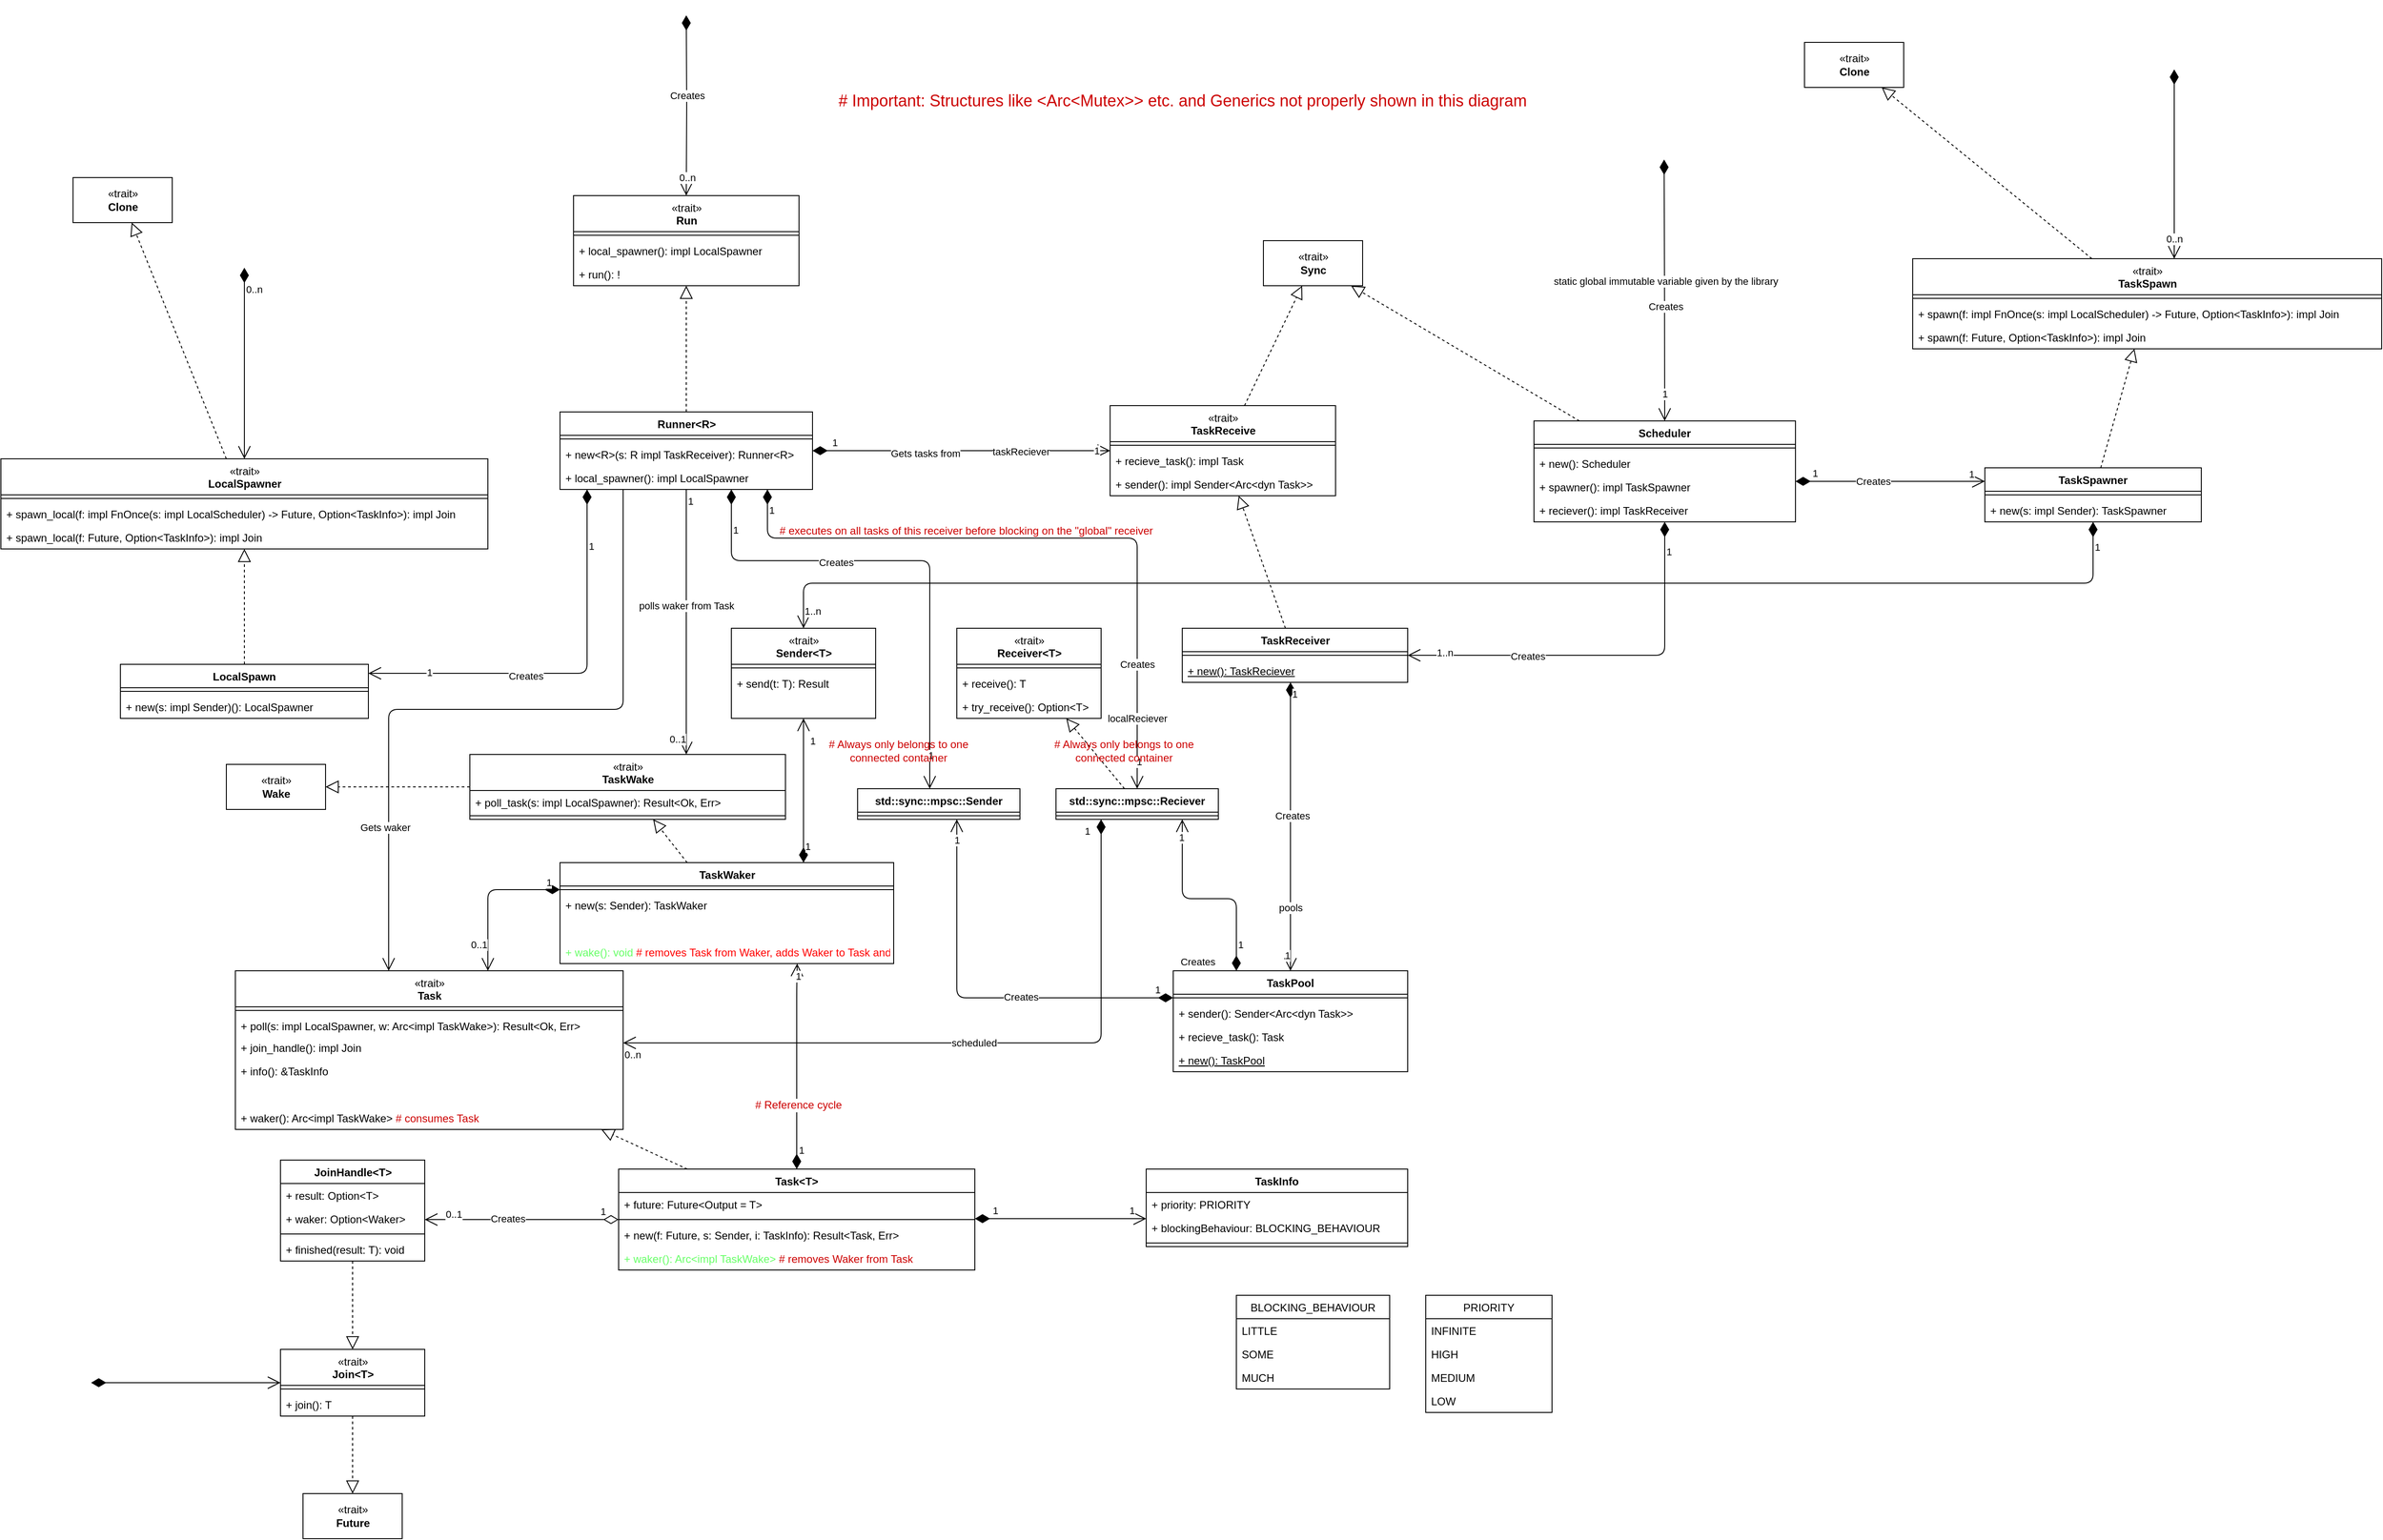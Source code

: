 <mxfile>
    <diagram id="C7PfvthtVCnAVVXNl5KX" name="Page-1">
        <mxGraphModel dx="2579" dy="1944" grid="1" gridSize="10" guides="1" tooltips="1" connect="1" arrows="1" fold="1" page="0" pageScale="1" pageWidth="850" pageHeight="1100" math="0" shadow="0">
            <root>
                <mxCell id="0"/>
                <mxCell id="1" parent="0"/>
                <mxCell id="2" value="Task&lt;T&gt;" style="swimlane;fontStyle=1;align=center;verticalAlign=top;childLayout=stackLayout;horizontal=1;startSize=26;horizontalStack=0;resizeParent=1;resizeParentMax=0;resizeLast=0;collapsible=1;marginBottom=0;" parent="1" vertex="1">
                    <mxGeometry x="-195" y="940" width="395" height="112" as="geometry"/>
                </mxCell>
                <mxCell id="116" value="+ future: Future&amp;lt;Output = T&amp;gt;" style="text;strokeColor=none;fillColor=none;align=left;verticalAlign=top;spacingLeft=4;spacingRight=4;overflow=hidden;rotatable=0;points=[[0,0.5],[1,0.5]];portConstraint=eastwest;html=1;" parent="2" vertex="1">
                    <mxGeometry y="26" width="395" height="26" as="geometry"/>
                </mxCell>
                <mxCell id="4" value="" style="line;strokeWidth=1;fillColor=none;align=left;verticalAlign=middle;spacingTop=-1;spacingLeft=3;spacingRight=3;rotatable=0;labelPosition=right;points=[];portConstraint=eastwest;" parent="2" vertex="1">
                    <mxGeometry y="52" width="395" height="8" as="geometry"/>
                </mxCell>
                <mxCell id="170" value="+ new(f: Future, s: Sender, i: TaskInfo): Result&lt;Task, Err&gt;" style="text;strokeColor=none;fillColor=none;align=left;verticalAlign=top;spacingLeft=4;spacingRight=4;overflow=hidden;rotatable=0;points=[[0,0.5],[1,0.5]];portConstraint=eastwest;" parent="2" vertex="1">
                    <mxGeometry y="60" width="395" height="26" as="geometry"/>
                </mxCell>
                <mxCell id="343" value="&lt;font color=&quot;#66ff66&quot;&gt;+ waker(): Arc&amp;lt;impl TaskWake&amp;gt;&lt;/font&gt; &lt;font color=&quot;#cc0000&quot;&gt;# removes Waker from Task&lt;/font&gt;" style="text;strokeColor=none;fillColor=none;align=left;verticalAlign=top;spacingLeft=4;spacingRight=4;overflow=hidden;rotatable=0;points=[[0,0.5],[1,0.5]];portConstraint=eastwest;html=1;" vertex="1" parent="2">
                    <mxGeometry y="86" width="395" height="26" as="geometry"/>
                </mxCell>
                <mxCell id="17" value="TaskPool" style="swimlane;fontStyle=1;align=center;verticalAlign=top;childLayout=stackLayout;horizontal=1;startSize=26;horizontalStack=0;resizeParent=1;resizeParentMax=0;resizeLast=0;collapsible=1;marginBottom=0;" parent="1" vertex="1">
                    <mxGeometry x="420" y="720" width="260" height="112" as="geometry"/>
                </mxCell>
                <mxCell id="19" value="" style="line;strokeWidth=1;fillColor=none;align=left;verticalAlign=middle;spacingTop=-1;spacingLeft=3;spacingRight=3;rotatable=0;labelPosition=right;points=[];portConstraint=eastwest;" parent="17" vertex="1">
                    <mxGeometry y="26" width="260" height="8" as="geometry"/>
                </mxCell>
                <mxCell id="205" value="+ sender(): Sender&lt;Arc&lt;dyn Task&gt;&gt;" style="text;strokeColor=none;fillColor=none;align=left;verticalAlign=top;spacingLeft=4;spacingRight=4;overflow=hidden;rotatable=0;points=[[0,0.5],[1,0.5]];portConstraint=eastwest;" parent="17" vertex="1">
                    <mxGeometry y="34" width="260" height="26" as="geometry"/>
                </mxCell>
                <mxCell id="202" value="+ recieve_task(): Task" style="text;strokeColor=none;fillColor=none;align=left;verticalAlign=top;spacingLeft=4;spacingRight=4;overflow=hidden;rotatable=0;points=[[0,0.5],[1,0.5]];portConstraint=eastwest;html=1;" parent="17" vertex="1">
                    <mxGeometry y="60" width="260" height="26" as="geometry"/>
                </mxCell>
                <mxCell id="20" value="+ new(): TaskPool" style="text;strokeColor=none;fillColor=none;align=left;verticalAlign=top;spacingLeft=4;spacingRight=4;overflow=hidden;rotatable=0;points=[[0,0.5],[1,0.5]];portConstraint=eastwest;fontStyle=4" parent="17" vertex="1">
                    <mxGeometry y="86" width="260" height="26" as="geometry"/>
                </mxCell>
                <mxCell id="32" value="Runner&amp;lt;R&amp;gt;" style="swimlane;fontStyle=1;align=center;verticalAlign=top;childLayout=stackLayout;horizontal=1;startSize=26;horizontalStack=0;resizeParent=1;resizeParentMax=0;resizeLast=0;collapsible=1;marginBottom=0;html=1;" parent="1" vertex="1">
                    <mxGeometry x="-260" y="100" width="280" height="86" as="geometry"/>
                </mxCell>
                <mxCell id="34" value="" style="line;strokeWidth=1;align=left;verticalAlign=middle;spacingTop=-1;spacingLeft=3;spacingRight=3;rotatable=0;labelPosition=right;points=[];portConstraint=eastwest;html=1;" parent="32" vertex="1">
                    <mxGeometry y="26" width="280" height="8" as="geometry"/>
                </mxCell>
                <mxCell id="176" value="+ new&lt;R&gt;(s: R impl TaskReceiver): Runner&lt;R&gt;" style="text;strokeColor=none;fillColor=none;align=left;verticalAlign=top;spacingLeft=4;spacingRight=4;overflow=hidden;rotatable=0;points=[[0,0.5],[1,0.5]];portConstraint=eastwest;" parent="32" vertex="1">
                    <mxGeometry y="34" width="280" height="26" as="geometry"/>
                </mxCell>
                <mxCell id="284" value="+ local_spawner(): impl LocalSpawner" style="text;strokeColor=none;fillColor=none;align=left;verticalAlign=top;spacingLeft=4;spacingRight=4;overflow=hidden;rotatable=0;points=[[0,0.5],[1,0.5]];portConstraint=eastwest;" parent="32" vertex="1">
                    <mxGeometry y="60" width="280" height="26" as="geometry"/>
                </mxCell>
                <mxCell id="43" value="" style="endArrow=open;html=1;endSize=12;startArrow=diamondThin;startSize=14;startFill=1;edgeStyle=orthogonalEdgeStyle;" parent="1" source="88" target="17" edge="1">
                    <mxGeometry relative="1" as="geometry">
                        <mxPoint x="540" y="510" as="sourcePoint"/>
                        <mxPoint x="370" y="700" as="targetPoint"/>
                        <Array as="points">
                            <mxPoint x="550" y="550"/>
                            <mxPoint x="550" y="550"/>
                        </Array>
                    </mxGeometry>
                </mxCell>
                <mxCell id="44" value="1" style="edgeLabel;resizable=0;html=1;align=left;verticalAlign=top;" parent="43" connectable="0" vertex="1">
                    <mxGeometry x="-1" relative="1" as="geometry"/>
                </mxCell>
                <mxCell id="45" value="1" style="edgeLabel;resizable=0;html=1;align=right;verticalAlign=top;" parent="43" connectable="0" vertex="1">
                    <mxGeometry x="1" relative="1" as="geometry">
                        <mxPoint y="-30" as="offset"/>
                    </mxGeometry>
                </mxCell>
                <mxCell id="62" value="pools" style="edgeLabel;html=1;align=center;verticalAlign=middle;resizable=0;points=[];" parent="43" vertex="1" connectable="0">
                    <mxGeometry x="0.645" relative="1" as="geometry">
                        <mxPoint y="-13" as="offset"/>
                    </mxGeometry>
                </mxCell>
                <mxCell id="298" value="Creates" style="edgeLabel;html=1;align=center;verticalAlign=middle;resizable=0;points=[];" parent="43" vertex="1" connectable="0">
                    <mxGeometry x="-0.079" y="2" relative="1" as="geometry">
                        <mxPoint as="offset"/>
                    </mxGeometry>
                </mxCell>
                <mxCell id="49" value="TaskWaker" style="swimlane;fontStyle=1;align=center;verticalAlign=top;childLayout=stackLayout;horizontal=1;startSize=26;horizontalStack=0;resizeParent=1;resizeParentMax=0;resizeLast=0;collapsible=1;marginBottom=0;html=1;" parent="1" vertex="1">
                    <mxGeometry x="-260" y="600" width="370" height="112" as="geometry"/>
                </mxCell>
                <mxCell id="51" value="" style="line;strokeWidth=1;fillColor=none;align=left;verticalAlign=middle;spacingTop=-1;spacingLeft=3;spacingRight=3;rotatable=0;labelPosition=right;points=[];portConstraint=eastwest;html=1;" parent="49" vertex="1">
                    <mxGeometry y="26" width="370" height="8" as="geometry"/>
                </mxCell>
                <mxCell id="319" value="+ new(s: Sender): TaskWaker" style="text;strokeColor=none;fillColor=none;align=left;verticalAlign=top;spacingLeft=4;spacingRight=4;overflow=hidden;rotatable=0;points=[[0,0.5],[1,0.5]];portConstraint=eastwest;" parent="49" vertex="1">
                    <mxGeometry y="34" width="370" height="26" as="geometry"/>
                </mxCell>
                <mxCell id="334" value="+ consume_task(t: Task): void" style="text;strokeColor=none;fillColor=none;align=left;verticalAlign=top;spacingLeft=4;spacingRight=4;overflow=hidden;rotatable=0;points=[[0,0.5],[1,0.5]];portConstraint=eastwest;fontColor=#FFFFFF;html=1;" parent="49" vertex="1">
                    <mxGeometry y="60" width="370" height="26" as="geometry"/>
                </mxCell>
                <mxCell id="344" value="+ wake(): void &lt;font color=&quot;#ff0000&quot;&gt;# removes Task from Waker, adds Waker to Task and reschedules the Task&lt;/font&gt;" style="text;strokeColor=none;fillColor=none;align=left;verticalAlign=top;spacingLeft=4;spacingRight=4;overflow=hidden;rotatable=0;points=[[0,0.5],[1,0.5]];portConstraint=eastwest;fontColor=#66FF66;html=1;" vertex="1" parent="49">
                    <mxGeometry y="86" width="370" height="26" as="geometry"/>
                </mxCell>
                <mxCell id="63" value="scheduled" style="endArrow=open;html=1;endSize=12;startArrow=diamondThin;startSize=14;startFill=1;edgeStyle=orthogonalEdgeStyle;" parent="1" source="328" target="218" edge="1">
                    <mxGeometry relative="1" as="geometry">
                        <mxPoint x="280" y="670" as="sourcePoint"/>
                        <mxPoint x="150" y="775" as="targetPoint"/>
                        <Array as="points">
                            <mxPoint x="340" y="800"/>
                        </Array>
                    </mxGeometry>
                </mxCell>
                <mxCell id="64" value="1" style="edgeLabel;resizable=0;html=1;align=left;verticalAlign=top;" parent="63" connectable="0" vertex="1">
                    <mxGeometry x="-1" relative="1" as="geometry">
                        <mxPoint x="-20" as="offset"/>
                    </mxGeometry>
                </mxCell>
                <mxCell id="65" value="0..n" style="edgeLabel;resizable=0;html=1;align=right;verticalAlign=top;" parent="63" connectable="0" vertex="1">
                    <mxGeometry x="1" relative="1" as="geometry">
                        <mxPoint x="20" as="offset"/>
                    </mxGeometry>
                </mxCell>
                <mxCell id="70" value="polls waker from Task" style="endArrow=open;html=1;endSize=12;startArrow=none;startSize=14;startFill=0;edgeStyle=orthogonalEdgeStyle;" parent="1" source="32" target="322" edge="1">
                    <mxGeometry x="-0.127" relative="1" as="geometry">
                        <mxPoint x="-160" y="240" as="sourcePoint"/>
                        <mxPoint x="-170" y="280" as="targetPoint"/>
                        <Array as="points">
                            <mxPoint x="-120" y="320"/>
                            <mxPoint x="-120" y="320"/>
                        </Array>
                        <mxPoint as="offset"/>
                    </mxGeometry>
                </mxCell>
                <mxCell id="71" value="1" style="edgeLabel;resizable=0;html=1;align=left;verticalAlign=top;" parent="70" connectable="0" vertex="1">
                    <mxGeometry x="-1" relative="1" as="geometry"/>
                </mxCell>
                <mxCell id="72" value="0..1" style="edgeLabel;resizable=0;html=1;align=right;verticalAlign=top;" parent="70" connectable="0" vertex="1">
                    <mxGeometry x="1" relative="1" as="geometry">
                        <mxPoint y="-30" as="offset"/>
                    </mxGeometry>
                </mxCell>
                <mxCell id="80" value="1" style="endArrow=open;html=1;endSize=12;startArrow=diamondThin;startSize=14;startFill=1;edgeStyle=orthogonalEdgeStyle;align=left;verticalAlign=bottom;" parent="1" source="49" target="218" edge="1">
                    <mxGeometry x="-0.799" relative="1" as="geometry">
                        <mxPoint x="330" y="570" as="sourcePoint"/>
                        <mxPoint x="60" y="700" as="targetPoint"/>
                        <Array as="points">
                            <mxPoint x="-340" y="630"/>
                        </Array>
                        <mxPoint y="1" as="offset"/>
                    </mxGeometry>
                </mxCell>
                <mxCell id="81" value="0..1" style="edgeLabel;html=1;align=center;verticalAlign=middle;resizable=0;points=[];" parent="80" vertex="1" connectable="0">
                    <mxGeometry x="0.653" y="-1" relative="1" as="geometry">
                        <mxPoint x="-9" as="offset"/>
                    </mxGeometry>
                </mxCell>
                <mxCell id="83" value="«trait»&lt;br&gt;&lt;b&gt;Wake&lt;/b&gt;" style="html=1;" parent="1" vertex="1">
                    <mxGeometry x="-630" y="491" width="110" height="50" as="geometry"/>
                </mxCell>
                <mxCell id="87" value="" style="endArrow=block;dashed=1;endFill=0;endSize=12;html=1;edgeStyle=orthogonalEdgeStyle;" parent="1" source="322" target="83" edge="1">
                    <mxGeometry width="160" relative="1" as="geometry">
                        <mxPoint x="10" y="550" as="sourcePoint"/>
                        <mxPoint x="170" y="550" as="targetPoint"/>
                        <Array as="points">
                            <mxPoint x="-270" y="520"/>
                            <mxPoint x="-270" y="520"/>
                        </Array>
                    </mxGeometry>
                </mxCell>
                <mxCell id="88" value="TaskReceiver" style="swimlane;fontStyle=1;align=center;verticalAlign=top;childLayout=stackLayout;horizontal=1;startSize=26;horizontalStack=0;resizeParent=1;resizeParentMax=0;resizeLast=0;collapsible=1;marginBottom=0;html=1;" parent="1" vertex="1">
                    <mxGeometry x="430" y="340" width="250" height="60" as="geometry"/>
                </mxCell>
                <mxCell id="90" value="" style="line;strokeWidth=1;fillColor=none;align=left;verticalAlign=middle;spacingTop=-1;spacingLeft=3;spacingRight=3;rotatable=0;labelPosition=right;points=[];portConstraint=eastwest;html=1;" parent="88" vertex="1">
                    <mxGeometry y="26" width="250" height="8" as="geometry"/>
                </mxCell>
                <mxCell id="208" value="+ new(): TaskReciever" style="text;strokeColor=none;fillColor=none;align=left;verticalAlign=top;spacingLeft=4;spacingRight=4;overflow=hidden;rotatable=0;points=[[0,0.5],[1,0.5]];portConstraint=eastwest;html=1;fontStyle=4" parent="88" vertex="1">
                    <mxGeometry y="34" width="250" height="26" as="geometry"/>
                </mxCell>
                <mxCell id="93" value="&lt;span style=&quot;font-weight: 400&quot;&gt;«trait»&lt;/span&gt;&lt;br&gt;TaskSpawn" style="swimlane;fontStyle=1;align=center;verticalAlign=top;childLayout=stackLayout;horizontal=1;startSize=40;horizontalStack=0;resizeParent=1;resizeParentMax=0;resizeLast=0;collapsible=1;marginBottom=0;html=1;" parent="1" vertex="1">
                    <mxGeometry x="1240" y="-70" width="520" height="100" as="geometry"/>
                </mxCell>
                <mxCell id="94" value="" style="line;strokeWidth=1;fillColor=none;align=left;verticalAlign=middle;spacingTop=-1;spacingLeft=3;spacingRight=3;rotatable=0;labelPosition=right;points=[];portConstraint=eastwest;html=1;" parent="93" vertex="1">
                    <mxGeometry y="40" width="520" height="8" as="geometry"/>
                </mxCell>
                <mxCell id="246" value="+ spawn(f: impl FnOnce(s: impl LocalScheduler) -&gt; Future, Option&lt;TaskInfo&gt;): impl Join" style="text;strokeColor=none;fillColor=none;align=left;verticalAlign=top;spacingLeft=4;spacingRight=4;overflow=hidden;rotatable=0;points=[[0,0.5],[1,0.5]];portConstraint=eastwest;" parent="93" vertex="1">
                    <mxGeometry y="48" width="520" height="26" as="geometry"/>
                </mxCell>
                <mxCell id="247" value="+ spawn(f: Future, Option&amp;lt;TaskInfo&amp;gt;):&amp;nbsp;impl Join" style="text;strokeColor=none;fillColor=none;align=left;verticalAlign=top;spacingLeft=4;spacingRight=4;overflow=hidden;rotatable=0;points=[[0,0.5],[1,0.5]];portConstraint=eastwest;html=1;" parent="93" vertex="1">
                    <mxGeometry y="74" width="520" height="26" as="geometry"/>
                </mxCell>
                <mxCell id="104" value="«trait»&lt;br&gt;&lt;b&gt;Clone&lt;/b&gt;" style="html=1;" parent="1" vertex="1">
                    <mxGeometry x="1120" y="-310" width="110" height="50" as="geometry"/>
                </mxCell>
                <mxCell id="109" value="JoinHandle&amp;lt;T&amp;gt;" style="swimlane;fontStyle=1;align=center;verticalAlign=top;childLayout=stackLayout;horizontal=1;startSize=26;horizontalStack=0;resizeParent=1;resizeParentMax=0;resizeLast=0;collapsible=1;marginBottom=0;html=1;" parent="1" vertex="1">
                    <mxGeometry x="-570" y="930" width="160" height="112" as="geometry"/>
                </mxCell>
                <mxCell id="110" value="+ result: Option&amp;lt;T&amp;gt;" style="text;strokeColor=none;fillColor=none;align=left;verticalAlign=top;spacingLeft=4;spacingRight=4;overflow=hidden;rotatable=0;points=[[0,0.5],[1,0.5]];portConstraint=eastwest;html=1;" parent="109" vertex="1">
                    <mxGeometry y="26" width="160" height="26" as="geometry"/>
                </mxCell>
                <mxCell id="169" value="+ waker: Option&lt;Waker&gt;" style="text;strokeColor=none;fillColor=none;align=left;verticalAlign=top;spacingLeft=4;spacingRight=4;overflow=hidden;rotatable=0;points=[[0,0.5],[1,0.5]];portConstraint=eastwest;" parent="109" vertex="1">
                    <mxGeometry y="52" width="160" height="26" as="geometry"/>
                </mxCell>
                <mxCell id="111" value="" style="line;strokeWidth=1;fillColor=none;align=left;verticalAlign=middle;spacingTop=-1;spacingLeft=3;spacingRight=3;rotatable=0;labelPosition=right;points=[];portConstraint=eastwest;html=1;" parent="109" vertex="1">
                    <mxGeometry y="78" width="160" height="8" as="geometry"/>
                </mxCell>
                <mxCell id="112" value="+ finished(result: T): void" style="text;strokeColor=none;fillColor=none;align=left;verticalAlign=top;spacingLeft=4;spacingRight=4;overflow=hidden;rotatable=0;points=[[0,0.5],[1,0.5]];portConstraint=eastwest;html=1;" parent="109" vertex="1">
                    <mxGeometry y="86" width="160" height="26" as="geometry"/>
                </mxCell>
                <mxCell id="113" value="1" style="endArrow=open;html=1;endSize=12;startArrow=diamondThin;startSize=14;startFill=1;edgeStyle=orthogonalEdgeStyle;align=left;verticalAlign=bottom;" parent="1" source="32" target="192" edge="1">
                    <mxGeometry x="-0.881" relative="1" as="geometry">
                        <mxPoint x="70" y="170" as="sourcePoint"/>
                        <mxPoint x="460" y="200" as="targetPoint"/>
                        <Array as="points">
                            <mxPoint x="-120" y="140"/>
                        </Array>
                        <mxPoint as="offset"/>
                    </mxGeometry>
                </mxCell>
                <mxCell id="114" value="1" style="edgeLabel;html=1;align=center;verticalAlign=middle;resizable=0;points=[];" parent="113" vertex="1" connectable="0">
                    <mxGeometry x="0.908" relative="1" as="geometry">
                        <mxPoint as="offset"/>
                    </mxGeometry>
                </mxCell>
                <mxCell id="115" value="Gets tasks from" style="edgeLabel;html=1;align=center;verticalAlign=middle;resizable=0;points=[];" parent="113" vertex="1" connectable="0">
                    <mxGeometry x="-0.032" y="-3" relative="1" as="geometry">
                        <mxPoint x="-35" as="offset"/>
                    </mxGeometry>
                </mxCell>
                <mxCell id="196" value="taskReciever" style="edgeLabel;html=1;align=center;verticalAlign=middle;resizable=0;points=[];" parent="113" vertex="1" connectable="0">
                    <mxGeometry x="0.4" y="-1" relative="1" as="geometry">
                        <mxPoint as="offset"/>
                    </mxGeometry>
                </mxCell>
                <mxCell id="117" value="«trait»&lt;br&gt;&lt;b&gt;Future&lt;/b&gt;" style="html=1;" parent="1" vertex="1">
                    <mxGeometry x="-545" y="1300" width="110" height="50" as="geometry"/>
                </mxCell>
                <mxCell id="120" value="1" style="endArrow=open;html=1;endSize=12;startArrow=diamondThin;startSize=14;startFill=0;edgeStyle=orthogonalEdgeStyle;align=left;verticalAlign=bottom;" parent="1" source="2" target="109" edge="1">
                    <mxGeometry x="-0.789" relative="1" as="geometry">
                        <mxPoint x="-190" y="978" as="sourcePoint"/>
                        <mxPoint x="110" y="780" as="targetPoint"/>
                        <Array as="points">
                            <mxPoint x="-180" y="976"/>
                            <mxPoint x="-180" y="976"/>
                        </Array>
                        <mxPoint as="offset"/>
                    </mxGeometry>
                </mxCell>
                <mxCell id="124" value="0..1" style="edgeLabel;html=1;align=center;verticalAlign=middle;resizable=0;points=[];" parent="120" vertex="1" connectable="0">
                    <mxGeometry x="0.708" y="2" relative="1" as="geometry">
                        <mxPoint y="-8" as="offset"/>
                    </mxGeometry>
                </mxCell>
                <mxCell id="297" value="Creates" style="edgeLabel;html=1;align=center;verticalAlign=middle;resizable=0;points=[];" parent="120" vertex="1" connectable="0">
                    <mxGeometry x="0.15" y="-1" relative="1" as="geometry">
                        <mxPoint as="offset"/>
                    </mxGeometry>
                </mxCell>
                <mxCell id="121" value="" style="endArrow=open;html=1;endSize=12;startArrow=diamondThin;startSize=14;startFill=1;edgeStyle=orthogonalEdgeStyle;align=left;verticalAlign=bottom;" parent="1" target="180" edge="1">
                    <mxGeometry x="0.769" relative="1" as="geometry">
                        <mxPoint x="-780" y="1177" as="sourcePoint"/>
                        <mxPoint x="-630" y="1190" as="targetPoint"/>
                        <Array as="points">
                            <mxPoint x="-780" y="1177"/>
                        </Array>
                        <mxPoint as="offset"/>
                    </mxGeometry>
                </mxCell>
                <mxCell id="122" value="" style="endArrow=open;html=1;endSize=12;startArrow=diamondThin;startSize=14;startFill=1;edgeStyle=orthogonalEdgeStyle;align=left;verticalAlign=bottom;" parent="1" target="93" edge="1">
                    <mxGeometry x="-1" y="3" relative="1" as="geometry">
                        <mxPoint x="1530" y="-280" as="sourcePoint"/>
                        <mxPoint x="890" y="-280" as="targetPoint"/>
                        <Array as="points">
                            <mxPoint x="1530" y="-160"/>
                            <mxPoint x="1530" y="-160"/>
                        </Array>
                    </mxGeometry>
                </mxCell>
                <mxCell id="256" value="0..n" style="edgeLabel;html=1;align=center;verticalAlign=middle;resizable=0;points=[];" parent="122" vertex="1" connectable="0">
                    <mxGeometry x="0.788" relative="1" as="geometry">
                        <mxPoint as="offset"/>
                    </mxGeometry>
                </mxCell>
                <mxCell id="135" value="1" style="endArrow=open;html=1;endSize=12;startArrow=diamondThin;startSize=14;startFill=1;edgeStyle=orthogonalEdgeStyle;align=left;verticalAlign=bottom;elbow=vertical;" parent="1" source="17" target="328" edge="1">
                    <mxGeometry x="-0.825" relative="1" as="geometry">
                        <mxPoint x="460" y="780" as="sourcePoint"/>
                        <mxPoint x="320" y="440" as="targetPoint"/>
                        <Array as="points">
                            <mxPoint x="490" y="640"/>
                            <mxPoint x="430" y="640"/>
                        </Array>
                        <mxPoint as="offset"/>
                    </mxGeometry>
                </mxCell>
                <mxCell id="136" value="1" style="edgeLabel;html=1;align=center;verticalAlign=middle;resizable=0;points=[];" parent="135" vertex="1" connectable="0">
                    <mxGeometry x="0.824" y="1" relative="1" as="geometry">
                        <mxPoint as="offset"/>
                    </mxGeometry>
                </mxCell>
                <mxCell id="286" value="Creates" style="edgeLabel;html=1;align=center;verticalAlign=middle;resizable=0;points=[];" parent="135" vertex="1" connectable="0">
                    <mxGeometry x="0.083" y="1" relative="1" as="geometry">
                        <mxPoint y="69" as="offset"/>
                    </mxGeometry>
                </mxCell>
                <mxCell id="137" value="1" style="endArrow=open;html=1;endSize=12;startArrow=diamondThin;startSize=14;startFill=1;edgeStyle=orthogonalEdgeStyle;align=left;verticalAlign=bottom;" parent="1" source="17" target="341" edge="1">
                    <mxGeometry x="-0.899" relative="1" as="geometry">
                        <mxPoint x="240" y="580" as="sourcePoint"/>
                        <mxPoint x="150" y="620" as="targetPoint"/>
                        <Array as="points">
                            <mxPoint x="180" y="750"/>
                        </Array>
                        <mxPoint as="offset"/>
                    </mxGeometry>
                </mxCell>
                <mxCell id="138" value="1" style="edgeLabel;html=1;align=center;verticalAlign=middle;resizable=0;points=[];" parent="137" vertex="1" connectable="0">
                    <mxGeometry x="0.898" relative="1" as="geometry">
                        <mxPoint as="offset"/>
                    </mxGeometry>
                </mxCell>
                <mxCell id="285" value="Creates" style="edgeLabel;html=1;align=center;verticalAlign=middle;resizable=0;points=[];" parent="137" vertex="1" connectable="0">
                    <mxGeometry x="0.084" y="-1" relative="1" as="geometry">
                        <mxPoint x="68" as="offset"/>
                    </mxGeometry>
                </mxCell>
                <mxCell id="139" value="1" style="endArrow=open;html=1;endSize=12;startArrow=diamondThin;startSize=14;startFill=1;edgeStyle=orthogonalEdgeStyle;align=left;verticalAlign=bottom;" parent="1" source="49" target="270" edge="1">
                    <mxGeometry x="-0.882" relative="1" as="geometry">
                        <mxPoint x="300" y="770" as="sourcePoint"/>
                        <mxPoint x="70" y="430" as="targetPoint"/>
                        <Array as="points">
                            <mxPoint x="10" y="500"/>
                            <mxPoint x="10" y="500"/>
                        </Array>
                        <mxPoint as="offset"/>
                    </mxGeometry>
                </mxCell>
                <mxCell id="149" value="1" style="edgeLabel;html=1;align=center;verticalAlign=middle;resizable=0;points=[];" parent="139" vertex="1" connectable="0">
                    <mxGeometry x="0.693" relative="1" as="geometry">
                        <mxPoint x="10" as="offset"/>
                    </mxGeometry>
                </mxCell>
                <mxCell id="171" value="1" style="endArrow=open;html=1;endSize=12;startArrow=diamondThin;startSize=14;startFill=1;edgeStyle=orthogonalEdgeStyle;align=left;verticalAlign=bottom;" parent="1" source="32" target="341" edge="1">
                    <mxGeometry x="-0.806" relative="1" as="geometry">
                        <mxPoint x="-80" y="230" as="sourcePoint"/>
                        <mxPoint x="80" y="330" as="targetPoint"/>
                        <mxPoint as="offset"/>
                        <Array as="points">
                            <mxPoint x="-70" y="265"/>
                            <mxPoint x="150" y="265"/>
                        </Array>
                    </mxGeometry>
                </mxCell>
                <mxCell id="173" value="1" style="edgeLabel;html=1;align=center;verticalAlign=middle;resizable=0;points=[];" parent="171" vertex="1" connectable="0">
                    <mxGeometry x="0.865" y="1" relative="1" as="geometry">
                        <mxPoint as="offset"/>
                    </mxGeometry>
                </mxCell>
                <mxCell id="288" value="Creates" style="edgeLabel;html=1;align=center;verticalAlign=middle;resizable=0;points=[];" parent="171" vertex="1" connectable="0">
                    <mxGeometry x="-0.082" y="-2" relative="1" as="geometry">
                        <mxPoint x="-59" as="offset"/>
                    </mxGeometry>
                </mxCell>
                <mxCell id="172" value="1" style="endArrow=open;html=1;endSize=12;startArrow=diamondThin;startSize=14;startFill=1;edgeStyle=orthogonalEdgeStyle;align=left;verticalAlign=bottom;" parent="1" source="32" target="328" edge="1">
                    <mxGeometry x="-0.915" relative="1" as="geometry">
                        <mxPoint x="-30" y="220" as="sourcePoint"/>
                        <mxPoint x="290" y="340" as="targetPoint"/>
                        <Array as="points">
                            <mxPoint x="-30" y="240"/>
                            <mxPoint x="380" y="240"/>
                        </Array>
                        <mxPoint as="offset"/>
                    </mxGeometry>
                </mxCell>
                <mxCell id="174" value="1" style="edgeLabel;html=1;align=center;verticalAlign=middle;resizable=0;points=[];" parent="172" vertex="1" connectable="0">
                    <mxGeometry x="0.919" y="2" relative="1" as="geometry">
                        <mxPoint as="offset"/>
                    </mxGeometry>
                </mxCell>
                <mxCell id="197" value="localReciever" style="edgeLabel;html=1;align=center;verticalAlign=middle;resizable=0;points=[];" parent="172" vertex="1" connectable="0">
                    <mxGeometry x="-0.026" relative="1" as="geometry">
                        <mxPoint x="102" y="200" as="offset"/>
                    </mxGeometry>
                </mxCell>
                <mxCell id="287" value="Creates" style="edgeLabel;html=1;align=center;verticalAlign=middle;resizable=0;points=[];" parent="172" vertex="1" connectable="0">
                    <mxGeometry x="0.232" relative="1" as="geometry">
                        <mxPoint x="7" y="140" as="offset"/>
                    </mxGeometry>
                </mxCell>
                <mxCell id="340" value="&lt;font style=&quot;font-size: 12px&quot;&gt;# executes on all tasks of this receiver before blocking on the &quot;global&quot; receiver&lt;/font&gt;" style="edgeLabel;html=1;align=center;verticalAlign=middle;resizable=0;points=[];fontSize=18;fontColor=#CC0000;labelBackgroundColor=none;" parent="172" vertex="1" connectable="0">
                    <mxGeometry x="0.688" y="-1" relative="1" as="geometry">
                        <mxPoint x="-189" y="-172" as="offset"/>
                    </mxGeometry>
                </mxCell>
                <mxCell id="179" value="" style="endArrow=open;html=1;endSize=12;startArrow=diamondThin;startSize=14;startFill=1;edgeStyle=orthogonalEdgeStyle;align=left;verticalAlign=bottom;" parent="1" target="259" edge="1">
                    <mxGeometry x="-1" y="3" relative="1" as="geometry">
                        <mxPoint x="-120" y="-340" as="sourcePoint"/>
                        <mxPoint x="-120" y="-130" as="targetPoint"/>
                        <Array as="points"/>
                    </mxGeometry>
                </mxCell>
                <mxCell id="304" value="0..n" style="edgeLabel;html=1;align=center;verticalAlign=middle;resizable=0;points=[];" parent="179" vertex="1" connectable="0">
                    <mxGeometry x="0.801" y="1" relative="1" as="geometry">
                        <mxPoint as="offset"/>
                    </mxGeometry>
                </mxCell>
                <mxCell id="305" value="Creates" style="edgeLabel;html=1;align=center;verticalAlign=middle;resizable=0;points=[];" parent="179" vertex="1" connectable="0">
                    <mxGeometry x="-0.118" relative="1" as="geometry">
                        <mxPoint as="offset"/>
                    </mxGeometry>
                </mxCell>
                <mxCell id="180" value="&lt;span style=&quot;font-weight: 400&quot;&gt;«trait»&lt;/span&gt;&lt;br style=&quot;font-weight: 400&quot;&gt;Join&amp;lt;T&amp;gt;" style="swimlane;fontStyle=1;align=center;verticalAlign=top;childLayout=stackLayout;horizontal=1;startSize=40;horizontalStack=0;resizeParent=1;resizeParentMax=0;resizeLast=0;collapsible=1;marginBottom=0;html=1;strokeColor=default;" parent="1" vertex="1">
                    <mxGeometry x="-570" y="1140" width="160" height="74" as="geometry"/>
                </mxCell>
                <mxCell id="181" value="" style="line;strokeWidth=1;fillColor=none;align=left;verticalAlign=middle;spacingTop=-1;spacingLeft=3;spacingRight=3;rotatable=0;labelPosition=right;points=[];portConstraint=eastwest;" parent="180" vertex="1">
                    <mxGeometry y="40" width="160" height="8" as="geometry"/>
                </mxCell>
                <mxCell id="125" value="+ join(): T" style="text;strokeColor=none;fillColor=none;align=left;verticalAlign=top;spacingLeft=4;spacingRight=4;overflow=hidden;rotatable=0;points=[[0,0.5],[1,0.5]];portConstraint=eastwest;html=1;" parent="180" vertex="1">
                    <mxGeometry y="48" width="160" height="26" as="geometry"/>
                </mxCell>
                <mxCell id="183" value="" style="endArrow=block;dashed=1;endFill=0;endSize=12;html=1;" parent="1" source="109" target="180" edge="1">
                    <mxGeometry width="160" relative="1" as="geometry">
                        <mxPoint x="-170" y="710" as="sourcePoint"/>
                        <mxPoint x="-10" y="710" as="targetPoint"/>
                    </mxGeometry>
                </mxCell>
                <mxCell id="184" value="" style="endArrow=block;dashed=1;endFill=0;endSize=12;html=1;" parent="1" source="180" target="117" edge="1">
                    <mxGeometry width="160" relative="1" as="geometry">
                        <mxPoint x="-170" y="710" as="sourcePoint"/>
                        <mxPoint x="-10" y="710" as="targetPoint"/>
                    </mxGeometry>
                </mxCell>
                <mxCell id="192" value="&lt;span style=&quot;font-weight: 400&quot;&gt;«trait»&lt;/span&gt;&lt;br style=&quot;font-weight: 400&quot;&gt;TaskReceive" style="swimlane;fontStyle=1;align=center;verticalAlign=top;childLayout=stackLayout;horizontal=1;startSize=40;horizontalStack=0;resizeParent=1;resizeParentMax=0;resizeLast=0;collapsible=1;marginBottom=0;html=1;strokeColor=default;" parent="1" vertex="1">
                    <mxGeometry x="350" y="93" width="250" height="100" as="geometry"/>
                </mxCell>
                <mxCell id="193" value="" style="line;strokeWidth=1;fillColor=none;align=left;verticalAlign=middle;spacingTop=-1;spacingLeft=3;spacingRight=3;rotatable=0;labelPosition=right;points=[];portConstraint=eastwest;" parent="192" vertex="1">
                    <mxGeometry y="40" width="250" height="8" as="geometry"/>
                </mxCell>
                <mxCell id="106" value="+ recieve_task(): impl Task" style="text;strokeColor=none;fillColor=none;align=left;verticalAlign=top;spacingLeft=4;spacingRight=4;overflow=hidden;rotatable=0;points=[[0,0.5],[1,0.5]];portConstraint=eastwest;html=1;" parent="192" vertex="1">
                    <mxGeometry y="48" width="250" height="26" as="geometry"/>
                </mxCell>
                <mxCell id="206" value="+ sender(): impl Sender&lt;Arc&lt;dyn Task&gt;&gt;" style="text;strokeColor=none;fillColor=none;align=left;verticalAlign=top;spacingLeft=4;spacingRight=4;overflow=hidden;rotatable=0;points=[[0,0.5],[1,0.5]];portConstraint=eastwest;" parent="192" vertex="1">
                    <mxGeometry y="74" width="250" height="26" as="geometry"/>
                </mxCell>
                <mxCell id="194" value="«trait»&lt;br&gt;&lt;b&gt;Sync&lt;/b&gt;" style="html=1;" parent="1" vertex="1">
                    <mxGeometry x="520" y="-90" width="110" height="50" as="geometry"/>
                </mxCell>
                <mxCell id="195" value="" style="endArrow=block;dashed=1;endFill=0;endSize=12;html=1;" parent="1" source="192" target="194" edge="1">
                    <mxGeometry width="160" relative="1" as="geometry">
                        <mxPoint x="260" y="200" as="sourcePoint"/>
                        <mxPoint x="420" y="200" as="targetPoint"/>
                    </mxGeometry>
                </mxCell>
                <mxCell id="198" value="" style="endArrow=block;dashed=1;endFill=0;endSize=12;html=1;" parent="1" source="88" target="192" edge="1">
                    <mxGeometry width="160" relative="1" as="geometry">
                        <mxPoint x="260" y="200" as="sourcePoint"/>
                        <mxPoint x="420" y="200" as="targetPoint"/>
                    </mxGeometry>
                </mxCell>
                <mxCell id="203" value="1" style="endArrow=open;html=1;endSize=12;startArrow=diamondThin;startSize=14;startFill=1;edgeStyle=orthogonalEdgeStyle;align=left;verticalAlign=bottom;elbow=vertical;" parent="1" source="240" target="88" edge="1">
                    <mxGeometry x="-0.806" relative="1" as="geometry">
                        <mxPoint x="780" y="163" as="sourcePoint"/>
                        <mxPoint x="710" y="320" as="targetPoint"/>
                        <Array as="points">
                            <mxPoint x="965" y="370"/>
                        </Array>
                        <mxPoint as="offset"/>
                    </mxGeometry>
                </mxCell>
                <mxCell id="204" value="1..n" style="edgeLabel;html=1;align=center;verticalAlign=middle;resizable=0;points=[];" parent="203" vertex="1" connectable="0">
                    <mxGeometry x="0.812" y="-3" relative="1" as="geometry">
                        <mxPoint as="offset"/>
                    </mxGeometry>
                </mxCell>
                <mxCell id="299" value="Creates" style="edgeLabel;html=1;align=center;verticalAlign=middle;resizable=0;points=[];" parent="203" vertex="1" connectable="0">
                    <mxGeometry x="0.393" y="1" relative="1" as="geometry">
                        <mxPoint x="1" as="offset"/>
                    </mxGeometry>
                </mxCell>
                <mxCell id="209" value="TaskInfo" style="swimlane;fontStyle=1;align=center;verticalAlign=top;childLayout=stackLayout;horizontal=1;startSize=26;horizontalStack=0;resizeParent=1;resizeParentMax=0;resizeLast=0;collapsible=1;marginBottom=0;strokeColor=default;" parent="1" vertex="1">
                    <mxGeometry x="390" y="940" width="290" height="86" as="geometry"/>
                </mxCell>
                <mxCell id="210" value="+ priority: PRIORITY" style="text;strokeColor=none;fillColor=none;align=left;verticalAlign=top;spacingLeft=4;spacingRight=4;overflow=hidden;rotatable=0;points=[[0,0.5],[1,0.5]];portConstraint=eastwest;" parent="209" vertex="1">
                    <mxGeometry y="26" width="290" height="26" as="geometry"/>
                </mxCell>
                <mxCell id="213" value="+ blockingBehaviour: BLOCKING_BEHAVIOUR" style="text;strokeColor=none;fillColor=none;align=left;verticalAlign=top;spacingLeft=4;spacingRight=4;overflow=hidden;rotatable=0;points=[[0,0.5],[1,0.5]];portConstraint=eastwest;" parent="209" vertex="1">
                    <mxGeometry y="52" width="290" height="26" as="geometry"/>
                </mxCell>
                <mxCell id="211" value="" style="line;strokeWidth=1;fillColor=none;align=left;verticalAlign=middle;spacingTop=-1;spacingLeft=3;spacingRight=3;rotatable=0;labelPosition=right;points=[];portConstraint=eastwest;" parent="209" vertex="1">
                    <mxGeometry y="78" width="290" height="8" as="geometry"/>
                </mxCell>
                <mxCell id="216" value="1" style="endArrow=open;html=1;endSize=12;startArrow=diamondThin;startSize=14;startFill=1;edgeStyle=orthogonalEdgeStyle;align=left;verticalAlign=bottom;" parent="1" source="2" target="209" edge="1">
                    <mxGeometry x="-0.818" relative="1" as="geometry">
                        <mxPoint x="310" y="810" as="sourcePoint"/>
                        <mxPoint x="470" y="810" as="targetPoint"/>
                        <Array as="points">
                            <mxPoint x="270" y="995"/>
                            <mxPoint x="270" y="995"/>
                        </Array>
                        <mxPoint as="offset"/>
                    </mxGeometry>
                </mxCell>
                <mxCell id="217" value="1" style="edgeLabel;html=1;align=center;verticalAlign=middle;resizable=0;points=[];" parent="216" vertex="1" connectable="0">
                    <mxGeometry x="0.773" y="1" relative="1" as="geometry">
                        <mxPoint x="5" y="-8" as="offset"/>
                    </mxGeometry>
                </mxCell>
                <mxCell id="218" value="&lt;span style=&quot;font-weight: 400&quot;&gt;«trait»&lt;/span&gt;&lt;br style=&quot;font-weight: 400&quot;&gt;Task" style="swimlane;fontStyle=1;align=center;verticalAlign=top;childLayout=stackLayout;horizontal=1;startSize=40;horizontalStack=0;resizeParent=1;resizeParentMax=0;resizeLast=0;collapsible=1;marginBottom=0;html=1;strokeColor=default;" parent="1" vertex="1">
                    <mxGeometry x="-620" y="720" width="430" height="176" as="geometry"/>
                </mxCell>
                <mxCell id="219" value="" style="line;strokeWidth=1;fillColor=none;align=left;verticalAlign=middle;spacingTop=-1;spacingLeft=3;spacingRight=3;rotatable=0;labelPosition=right;points=[];portConstraint=eastwest;" parent="218" vertex="1">
                    <mxGeometry y="40" width="430" height="8" as="geometry"/>
                </mxCell>
                <mxCell id="5" value="+ poll(s: impl LocalSpawner, w: Arc&lt;impl TaskWake&gt;): Result&lt;Ok, Err&gt;" style="text;strokeColor=none;fillColor=none;align=left;verticalAlign=top;spacingLeft=4;spacingRight=4;overflow=hidden;rotatable=0;points=[[0,0.5],[1,0.5]];portConstraint=eastwest;" parent="218" vertex="1">
                    <mxGeometry y="48" width="430" height="24" as="geometry"/>
                </mxCell>
                <mxCell id="292" value="+ join_handle(): impl Join" style="text;strokeColor=none;fillColor=none;align=left;verticalAlign=top;spacingLeft=4;spacingRight=4;overflow=hidden;rotatable=0;points=[[0,0.5],[1,0.5]];portConstraint=eastwest;" parent="218" vertex="1">
                    <mxGeometry y="72" width="430" height="26" as="geometry"/>
                </mxCell>
                <mxCell id="221" value="+ info(): &amp;TaskInfo" style="text;strokeColor=none;fillColor=none;align=left;verticalAlign=top;spacingLeft=4;spacingRight=4;overflow=hidden;rotatable=0;points=[[0,0.5],[1,0.5]];portConstraint=eastwest;" parent="218" vertex="1">
                    <mxGeometry y="98" width="430" height="26" as="geometry"/>
                </mxCell>
                <mxCell id="345" value="+ set_waker(w: Arc&amp;lt;TaskWaker&amp;gt;): void" style="text;strokeColor=none;fillColor=none;align=left;verticalAlign=top;spacingLeft=4;spacingRight=4;overflow=hidden;rotatable=0;points=[[0,0.5],[1,0.5]];portConstraint=eastwest;fontColor=#FFFFFF;html=1;" vertex="1" parent="218">
                    <mxGeometry y="124" width="430" height="26" as="geometry"/>
                </mxCell>
                <mxCell id="321" value="+ waker(): Arc&amp;lt;impl TaskWake&amp;gt; &lt;font color=&quot;#cc0000&quot;&gt;# consumes Task&lt;/font&gt;" style="text;strokeColor=none;fillColor=none;align=left;verticalAlign=top;spacingLeft=4;spacingRight=4;overflow=hidden;rotatable=0;points=[[0,0.5],[1,0.5]];portConstraint=eastwest;html=1;" parent="218" vertex="1">
                    <mxGeometry y="150" width="430" height="26" as="geometry"/>
                </mxCell>
                <mxCell id="222" value="" style="endArrow=block;dashed=1;endFill=0;endSize=12;html=1;" parent="1" source="2" target="218" edge="1">
                    <mxGeometry width="160" relative="1" as="geometry">
                        <mxPoint x="90" y="650" as="sourcePoint"/>
                        <mxPoint x="250" y="650" as="targetPoint"/>
                    </mxGeometry>
                </mxCell>
                <mxCell id="224" value="&lt;span style=&quot;font-weight: 400&quot;&gt;«trait»&lt;/span&gt;&lt;br style=&quot;font-weight: 400&quot;&gt;LocalSpawner" style="swimlane;fontStyle=1;align=center;verticalAlign=top;childLayout=stackLayout;horizontal=1;startSize=40;horizontalStack=0;resizeParent=1;resizeParentMax=0;resizeLast=0;collapsible=1;marginBottom=0;html=1;strokeColor=default;" parent="1" vertex="1">
                    <mxGeometry x="-880" y="152" width="540" height="100" as="geometry"/>
                </mxCell>
                <mxCell id="225" value="" style="line;strokeWidth=1;fillColor=none;align=left;verticalAlign=middle;spacingTop=-1;spacingLeft=3;spacingRight=3;rotatable=0;labelPosition=right;points=[];portConstraint=eastwest;" parent="224" vertex="1">
                    <mxGeometry y="40" width="540" height="8" as="geometry"/>
                </mxCell>
                <mxCell id="237" value="+ spawn_local(f: impl FnOnce(s: impl LocalScheduler) -&gt; Future, Option&lt;TaskInfo&gt;): impl Join" style="text;strokeColor=none;fillColor=none;align=left;verticalAlign=top;spacingLeft=4;spacingRight=4;overflow=hidden;rotatable=0;points=[[0,0.5],[1,0.5]];portConstraint=eastwest;" parent="224" vertex="1">
                    <mxGeometry y="48" width="540" height="26" as="geometry"/>
                </mxCell>
                <mxCell id="238" value="+ spawn_local(f: Future, Option&amp;lt;TaskInfo&amp;gt;):&amp;nbsp;impl Join" style="text;strokeColor=none;fillColor=none;align=left;verticalAlign=top;spacingLeft=4;spacingRight=4;overflow=hidden;rotatable=0;points=[[0,0.5],[1,0.5]];portConstraint=eastwest;html=1;" parent="224" vertex="1">
                    <mxGeometry y="74" width="540" height="26" as="geometry"/>
                </mxCell>
                <mxCell id="227" value="PRIORITY" style="swimlane;fontStyle=0;childLayout=stackLayout;horizontal=1;startSize=26;fillColor=none;horizontalStack=0;resizeParent=1;resizeParentMax=0;resizeLast=0;collapsible=1;marginBottom=0;" parent="1" vertex="1">
                    <mxGeometry x="700" y="1080" width="140" height="130" as="geometry"/>
                </mxCell>
                <mxCell id="228" value="INFINITE" style="text;strokeColor=none;fillColor=none;align=left;verticalAlign=top;spacingLeft=4;spacingRight=4;overflow=hidden;rotatable=0;points=[[0,0.5],[1,0.5]];portConstraint=eastwest;" parent="227" vertex="1">
                    <mxGeometry y="26" width="140" height="26" as="geometry"/>
                </mxCell>
                <mxCell id="230" value="HIGH" style="text;strokeColor=none;fillColor=none;align=left;verticalAlign=top;spacingLeft=4;spacingRight=4;overflow=hidden;rotatable=0;points=[[0,0.5],[1,0.5]];portConstraint=eastwest;" parent="227" vertex="1">
                    <mxGeometry y="52" width="140" height="26" as="geometry"/>
                </mxCell>
                <mxCell id="231" value="MEDIUM" style="text;strokeColor=none;fillColor=none;align=left;verticalAlign=top;spacingLeft=4;spacingRight=4;overflow=hidden;rotatable=0;points=[[0,0.5],[1,0.5]];portConstraint=eastwest;" parent="227" vertex="1">
                    <mxGeometry y="78" width="140" height="26" as="geometry"/>
                </mxCell>
                <mxCell id="232" value="LOW" style="text;strokeColor=none;fillColor=none;align=left;verticalAlign=top;spacingLeft=4;spacingRight=4;overflow=hidden;rotatable=0;points=[[0,0.5],[1,0.5]];portConstraint=eastwest;" parent="227" vertex="1">
                    <mxGeometry y="104" width="140" height="26" as="geometry"/>
                </mxCell>
                <mxCell id="233" value="BLOCKING_BEHAVIOUR" style="swimlane;fontStyle=0;childLayout=stackLayout;horizontal=1;startSize=26;fillColor=none;horizontalStack=0;resizeParent=1;resizeParentMax=0;resizeLast=0;collapsible=1;marginBottom=0;" parent="1" vertex="1">
                    <mxGeometry x="490" y="1080" width="170" height="104" as="geometry"/>
                </mxCell>
                <mxCell id="234" value="LITTLE" style="text;strokeColor=none;fillColor=none;align=left;verticalAlign=top;spacingLeft=4;spacingRight=4;overflow=hidden;rotatable=0;points=[[0,0.5],[1,0.5]];portConstraint=eastwest;" parent="233" vertex="1">
                    <mxGeometry y="26" width="170" height="26" as="geometry"/>
                </mxCell>
                <mxCell id="235" value="SOME" style="text;strokeColor=none;fillColor=none;align=left;verticalAlign=top;spacingLeft=4;spacingRight=4;overflow=hidden;rotatable=0;points=[[0,0.5],[1,0.5]];portConstraint=eastwest;" parent="233" vertex="1">
                    <mxGeometry y="52" width="170" height="26" as="geometry"/>
                </mxCell>
                <mxCell id="236" value="MUCH" style="text;strokeColor=none;fillColor=none;align=left;verticalAlign=top;spacingLeft=4;spacingRight=4;overflow=hidden;rotatable=0;points=[[0,0.5],[1,0.5]];portConstraint=eastwest;" parent="233" vertex="1">
                    <mxGeometry y="78" width="170" height="26" as="geometry"/>
                </mxCell>
                <mxCell id="240" value="Scheduler" style="swimlane;fontStyle=1;align=center;verticalAlign=top;childLayout=stackLayout;horizontal=1;startSize=26;horizontalStack=0;resizeParent=1;resizeParentMax=0;resizeLast=0;collapsible=1;marginBottom=0;strokeColor=default;" parent="1" vertex="1">
                    <mxGeometry x="820" y="110" width="290" height="112" as="geometry"/>
                </mxCell>
                <mxCell id="242" value="" style="line;strokeWidth=1;fillColor=none;align=left;verticalAlign=middle;spacingTop=-1;spacingLeft=3;spacingRight=3;rotatable=0;labelPosition=right;points=[];portConstraint=eastwest;" parent="240" vertex="1">
                    <mxGeometry y="26" width="290" height="8" as="geometry"/>
                </mxCell>
                <mxCell id="243" value="+ new(): Scheduler" style="text;strokeColor=none;fillColor=none;align=left;verticalAlign=top;spacingLeft=4;spacingRight=4;overflow=hidden;rotatable=0;points=[[0,0.5],[1,0.5]];portConstraint=eastwest;" parent="240" vertex="1">
                    <mxGeometry y="34" width="290" height="26" as="geometry"/>
                </mxCell>
                <mxCell id="257" value="+ spawner(): impl TaskSpawner" style="text;strokeColor=none;fillColor=none;align=left;verticalAlign=top;spacingLeft=4;spacingRight=4;overflow=hidden;rotatable=0;points=[[0,0.5],[1,0.5]];portConstraint=eastwest;" parent="240" vertex="1">
                    <mxGeometry y="60" width="290" height="26" as="geometry"/>
                </mxCell>
                <mxCell id="245" value="+ reciever(): impl TaskReceiver" style="text;strokeColor=none;fillColor=none;align=left;verticalAlign=top;spacingLeft=4;spacingRight=4;overflow=hidden;rotatable=0;points=[[0,0.5],[1,0.5]];portConstraint=eastwest;" parent="240" vertex="1">
                    <mxGeometry y="86" width="290" height="26" as="geometry"/>
                </mxCell>
                <mxCell id="248" value="TaskSpawner" style="swimlane;fontStyle=1;align=center;verticalAlign=top;childLayout=stackLayout;horizontal=1;startSize=26;horizontalStack=0;resizeParent=1;resizeParentMax=0;resizeLast=0;collapsible=1;marginBottom=0;strokeColor=default;" parent="1" vertex="1">
                    <mxGeometry x="1320" y="162" width="240" height="60" as="geometry"/>
                </mxCell>
                <mxCell id="250" value="" style="line;strokeWidth=1;fillColor=none;align=left;verticalAlign=middle;spacingTop=-1;spacingLeft=3;spacingRight=3;rotatable=0;labelPosition=right;points=[];portConstraint=eastwest;" parent="248" vertex="1">
                    <mxGeometry y="26" width="240" height="8" as="geometry"/>
                </mxCell>
                <mxCell id="293" value="+ new(s: impl Sender): TaskSpawner" style="text;strokeColor=none;fillColor=none;align=left;verticalAlign=top;spacingLeft=4;spacingRight=4;overflow=hidden;rotatable=0;points=[[0,0.5],[1,0.5]];portConstraint=eastwest;" parent="248" vertex="1">
                    <mxGeometry y="34" width="240" height="26" as="geometry"/>
                </mxCell>
                <mxCell id="252" value="" style="endArrow=block;dashed=1;endFill=0;endSize=12;html=1;" parent="1" source="248" target="93" edge="1">
                    <mxGeometry width="160" relative="1" as="geometry">
                        <mxPoint x="1010" y="-100" as="sourcePoint"/>
                        <mxPoint x="1170" y="-100" as="targetPoint"/>
                    </mxGeometry>
                </mxCell>
                <mxCell id="253" value="" style="endArrow=block;dashed=1;endFill=0;endSize=12;html=1;" parent="1" source="93" target="104" edge="1">
                    <mxGeometry width="160" relative="1" as="geometry">
                        <mxPoint x="1010" y="-100" as="sourcePoint"/>
                        <mxPoint x="1170" y="-100" as="targetPoint"/>
                    </mxGeometry>
                </mxCell>
                <mxCell id="254" value="1" style="endArrow=open;html=1;endSize=12;startArrow=diamondThin;startSize=14;startFill=1;edgeStyle=orthogonalEdgeStyle;align=left;verticalAlign=bottom;" parent="1" source="240" target="248" edge="1">
                    <mxGeometry x="-0.84" relative="1" as="geometry">
                        <mxPoint x="1120" y="70" as="sourcePoint"/>
                        <mxPoint x="1280" y="70" as="targetPoint"/>
                        <Array as="points">
                            <mxPoint x="1240" y="177"/>
                            <mxPoint x="1240" y="177"/>
                        </Array>
                        <mxPoint as="offset"/>
                    </mxGeometry>
                </mxCell>
                <mxCell id="255" value="1" style="edgeLabel;html=1;align=center;verticalAlign=middle;resizable=0;points=[];" parent="254" vertex="1" connectable="0">
                    <mxGeometry x="0.853" y="1" relative="1" as="geometry">
                        <mxPoint y="-7" as="offset"/>
                    </mxGeometry>
                </mxCell>
                <mxCell id="300" value="Creates" style="edgeLabel;html=1;align=center;verticalAlign=middle;resizable=0;points=[];" parent="254" vertex="1" connectable="0">
                    <mxGeometry x="-0.183" relative="1" as="geometry">
                        <mxPoint as="offset"/>
                    </mxGeometry>
                </mxCell>
                <mxCell id="258" value="" style="endArrow=block;dashed=1;endFill=0;endSize=12;html=1;" parent="1" source="240" target="194" edge="1">
                    <mxGeometry width="160" relative="1" as="geometry">
                        <mxPoint x="890" y="80" as="sourcePoint"/>
                        <mxPoint x="1050" y="80" as="targetPoint"/>
                    </mxGeometry>
                </mxCell>
                <mxCell id="259" value="&lt;span style=&quot;font-weight: 400&quot;&gt;«trait»&lt;/span&gt;&lt;br style=&quot;font-weight: 400&quot;&gt;&lt;b&gt;Run&lt;/b&gt;" style="swimlane;fontStyle=1;align=center;verticalAlign=top;childLayout=stackLayout;horizontal=1;startSize=40;horizontalStack=0;resizeParent=1;resizeParentMax=0;resizeLast=0;collapsible=1;marginBottom=0;html=1;strokeColor=default;" parent="1" vertex="1">
                    <mxGeometry x="-245" y="-140" width="250" height="100" as="geometry"/>
                </mxCell>
                <mxCell id="260" value="" style="line;strokeWidth=1;fillColor=none;align=left;verticalAlign=middle;spacingTop=-1;spacingLeft=3;spacingRight=3;rotatable=0;labelPosition=right;points=[];portConstraint=eastwest;" parent="259" vertex="1">
                    <mxGeometry y="40" width="250" height="8" as="geometry"/>
                </mxCell>
                <mxCell id="261" value="+ local_spawner(): impl LocalSpawner" style="text;strokeColor=none;fillColor=none;align=left;verticalAlign=top;spacingLeft=4;spacingRight=4;overflow=hidden;rotatable=0;points=[[0,0.5],[1,0.5]];portConstraint=eastwest;" parent="259" vertex="1">
                    <mxGeometry y="48" width="250" height="26" as="geometry"/>
                </mxCell>
                <mxCell id="177" value="+ run(): !" style="text;strokeColor=none;fillColor=none;align=left;verticalAlign=top;spacingLeft=4;spacingRight=4;overflow=hidden;rotatable=0;points=[[0,0.5],[1,0.5]];portConstraint=eastwest;" parent="259" vertex="1">
                    <mxGeometry y="74" width="250" height="26" as="geometry"/>
                </mxCell>
                <mxCell id="262" value="" style="endArrow=block;dashed=1;endFill=0;endSize=12;html=1;" parent="1" source="32" target="259" edge="1">
                    <mxGeometry width="160" relative="1" as="geometry">
                        <mxPoint x="-240" as="sourcePoint"/>
                        <mxPoint x="-80" as="targetPoint"/>
                    </mxGeometry>
                </mxCell>
                <mxCell id="263" value="1" style="endArrow=open;html=1;endSize=12;startArrow=diamondThin;startSize=14;startFill=1;edgeStyle=orthogonalEdgeStyle;align=left;verticalAlign=bottom;" parent="1" source="32" target="265" edge="1">
                    <mxGeometry x="-0.677" relative="1" as="geometry">
                        <mxPoint x="-240" as="sourcePoint"/>
                        <mxPoint x="-80" as="targetPoint"/>
                        <Array as="points">
                            <mxPoint x="-230" y="390"/>
                        </Array>
                        <mxPoint as="offset"/>
                    </mxGeometry>
                </mxCell>
                <mxCell id="264" value="1" style="edgeLabel;html=1;align=center;verticalAlign=middle;resizable=0;points=[];" parent="263" vertex="1" connectable="0">
                    <mxGeometry x="0.729" relative="1" as="geometry">
                        <mxPoint x="7" y="-1" as="offset"/>
                    </mxGeometry>
                </mxCell>
                <mxCell id="296" value="Creates" style="edgeLabel;html=1;align=center;verticalAlign=middle;resizable=0;points=[];" parent="263" vertex="1" connectable="0">
                    <mxGeometry x="0.221" y="3" relative="1" as="geometry">
                        <mxPoint as="offset"/>
                    </mxGeometry>
                </mxCell>
                <mxCell id="265" value="LocalSpawn" style="swimlane;fontStyle=1;align=center;verticalAlign=top;childLayout=stackLayout;horizontal=1;startSize=26;horizontalStack=0;resizeParent=1;resizeParentMax=0;resizeLast=0;collapsible=1;marginBottom=0;strokeColor=default;" parent="1" vertex="1">
                    <mxGeometry x="-747.5" y="380" width="275" height="60" as="geometry"/>
                </mxCell>
                <mxCell id="267" value="" style="line;strokeWidth=1;fillColor=none;align=left;verticalAlign=middle;spacingTop=-1;spacingLeft=3;spacingRight=3;rotatable=0;labelPosition=right;points=[];portConstraint=eastwest;" parent="265" vertex="1">
                    <mxGeometry y="26" width="275" height="8" as="geometry"/>
                </mxCell>
                <mxCell id="294" value="+ new(s: impl Sender)(): LocalSpawner" style="text;strokeColor=none;fillColor=none;align=left;verticalAlign=top;spacingLeft=4;spacingRight=4;overflow=hidden;rotatable=0;points=[[0,0.5],[1,0.5]];portConstraint=eastwest;" parent="265" vertex="1">
                    <mxGeometry y="34" width="275" height="26" as="geometry"/>
                </mxCell>
                <mxCell id="269" value="" style="endArrow=block;dashed=1;endFill=0;endSize=12;html=1;" parent="1" source="265" target="224" edge="1">
                    <mxGeometry width="160" relative="1" as="geometry">
                        <mxPoint x="-350" y="160" as="sourcePoint"/>
                        <mxPoint x="-190" y="160" as="targetPoint"/>
                    </mxGeometry>
                </mxCell>
                <mxCell id="270" value="&lt;span style=&quot;font-weight: 400&quot;&gt;«trait»&lt;/span&gt;&lt;br style=&quot;font-weight: 400&quot;&gt;Sender&amp;lt;T&amp;gt;" style="swimlane;fontStyle=1;align=center;verticalAlign=top;childLayout=stackLayout;horizontal=1;startSize=40;horizontalStack=0;resizeParent=1;resizeParentMax=0;resizeLast=0;collapsible=1;marginBottom=0;html=1;strokeColor=default;" parent="1" vertex="1">
                    <mxGeometry x="-70" y="340" width="160" height="100" as="geometry"/>
                </mxCell>
                <mxCell id="271" value="" style="line;strokeWidth=1;fillColor=none;align=left;verticalAlign=middle;spacingTop=-1;spacingLeft=3;spacingRight=3;rotatable=0;labelPosition=right;points=[];portConstraint=eastwest;" parent="270" vertex="1">
                    <mxGeometry y="40" width="160" height="8" as="geometry"/>
                </mxCell>
                <mxCell id="272" value="+ send(t: T): Result" style="text;strokeColor=none;fillColor=none;align=left;verticalAlign=top;spacingLeft=4;spacingRight=4;overflow=hidden;rotatable=0;points=[[0,0.5],[1,0.5]];portConstraint=eastwest;" parent="270" vertex="1">
                    <mxGeometry y="48" width="160" height="52" as="geometry"/>
                </mxCell>
                <mxCell id="273" value="&lt;span style=&quot;font-weight: 400&quot;&gt;«trait»&lt;/span&gt;&lt;br style=&quot;font-weight: 400&quot;&gt;Receiver&amp;lt;T&amp;gt;" style="swimlane;fontStyle=1;align=center;verticalAlign=top;childLayout=stackLayout;horizontal=1;startSize=40;horizontalStack=0;resizeParent=1;resizeParentMax=0;resizeLast=0;collapsible=1;marginBottom=0;html=1;strokeColor=default;" parent="1" vertex="1">
                    <mxGeometry x="180" y="340" width="160" height="100" as="geometry"/>
                </mxCell>
                <mxCell id="274" value="" style="line;strokeWidth=1;fillColor=none;align=left;verticalAlign=middle;spacingTop=-1;spacingLeft=3;spacingRight=3;rotatable=0;labelPosition=right;points=[];portConstraint=eastwest;" parent="273" vertex="1">
                    <mxGeometry y="40" width="160" height="8" as="geometry"/>
                </mxCell>
                <mxCell id="275" value="+ receive(): T" style="text;strokeColor=none;fillColor=none;align=left;verticalAlign=top;spacingLeft=4;spacingRight=4;overflow=hidden;rotatable=0;points=[[0,0.5],[1,0.5]];portConstraint=eastwest;" parent="273" vertex="1">
                    <mxGeometry y="48" width="160" height="26" as="geometry"/>
                </mxCell>
                <mxCell id="278" value="+ try_receive(): Option&lt;T&gt;" style="text;strokeColor=none;fillColor=none;align=left;verticalAlign=top;spacingLeft=4;spacingRight=4;overflow=hidden;rotatable=0;points=[[0,0.5],[1,0.5]];portConstraint=eastwest;" parent="273" vertex="1">
                    <mxGeometry y="74" width="160" height="26" as="geometry"/>
                </mxCell>
                <mxCell id="279" value="1" style="endArrow=open;html=1;endSize=12;startArrow=diamondThin;startSize=14;startFill=1;edgeStyle=orthogonalEdgeStyle;align=left;verticalAlign=bottom;" parent="1" source="248" target="270" edge="1">
                    <mxGeometry x="-0.953" relative="1" as="geometry">
                        <mxPoint x="660" y="250" as="sourcePoint"/>
                        <mxPoint x="820" y="250" as="targetPoint"/>
                        <Array as="points">
                            <mxPoint x="1440" y="290"/>
                            <mxPoint x="10" y="290"/>
                        </Array>
                        <mxPoint as="offset"/>
                    </mxGeometry>
                </mxCell>
                <mxCell id="280" value="1..n" style="edgeLabel;html=1;align=center;verticalAlign=middle;resizable=0;points=[];" parent="279" vertex="1" connectable="0">
                    <mxGeometry x="0.975" y="-1" relative="1" as="geometry">
                        <mxPoint x="11" as="offset"/>
                    </mxGeometry>
                </mxCell>
                <mxCell id="282" value="" style="endArrow=block;dashed=1;endFill=0;endSize=12;html=1;" parent="1" source="224" target="283" edge="1">
                    <mxGeometry width="160" relative="1" as="geometry">
                        <mxPoint x="-530" y="80" as="sourcePoint"/>
                        <mxPoint x="-750" y="50" as="targetPoint"/>
                    </mxGeometry>
                </mxCell>
                <mxCell id="283" value="«trait»&lt;br&gt;&lt;b&gt;Clone&lt;/b&gt;" style="html=1;" parent="1" vertex="1">
                    <mxGeometry x="-800" y="-160" width="110" height="50" as="geometry"/>
                </mxCell>
                <mxCell id="301" value="" style="endArrow=open;html=1;endSize=12;startArrow=diamondThin;startSize=14;startFill=1;edgeStyle=orthogonalEdgeStyle;align=left;verticalAlign=bottom;" parent="1" target="240" edge="1">
                    <mxGeometry x="-1" y="3" relative="1" as="geometry">
                        <mxPoint x="964.33" y="-180" as="sourcePoint"/>
                        <mxPoint x="964.33" y="20" as="targetPoint"/>
                        <Array as="points"/>
                    </mxGeometry>
                </mxCell>
                <mxCell id="302" value="1" style="edgeLabel;html=1;align=center;verticalAlign=middle;resizable=0;points=[];" parent="301" vertex="1" connectable="0">
                    <mxGeometry x="0.788" relative="1" as="geometry">
                        <mxPoint as="offset"/>
                    </mxGeometry>
                </mxCell>
                <mxCell id="303" value="static global immutable variable given by the library" style="edgeLabel;html=1;align=center;verticalAlign=middle;resizable=0;points=[];" parent="301" vertex="1" connectable="0">
                    <mxGeometry x="-0.071" y="1" relative="1" as="geometry">
                        <mxPoint as="offset"/>
                    </mxGeometry>
                </mxCell>
                <mxCell id="306" value="Creates" style="edgeLabel;html=1;align=center;verticalAlign=middle;resizable=0;points=[];" parent="301" vertex="1" connectable="0">
                    <mxGeometry x="0.125" y="1" relative="1" as="geometry">
                        <mxPoint as="offset"/>
                    </mxGeometry>
                </mxCell>
                <mxCell id="307" value="0..n" style="endArrow=open;html=1;endSize=12;startArrow=diamondThin;startSize=14;startFill=1;edgeStyle=orthogonalEdgeStyle;align=left;verticalAlign=bottom;" parent="1" target="224" edge="1">
                    <mxGeometry x="-0.688" relative="1" as="geometry">
                        <mxPoint x="-610" y="-60" as="sourcePoint"/>
                        <mxPoint x="-190" y="-40" as="targetPoint"/>
                        <Array as="points">
                            <mxPoint x="-610" y="-60"/>
                        </Array>
                        <mxPoint as="offset"/>
                    </mxGeometry>
                </mxCell>
                <mxCell id="308" value="1" style="endArrow=open;html=1;endSize=12;startArrow=diamondThin;startSize=14;startFill=1;edgeStyle=orthogonalEdgeStyle;align=left;verticalAlign=bottom;" parent="1" source="2" target="49" edge="1">
                    <mxGeometry x="-0.897" relative="1" as="geometry">
                        <mxPoint x="240" y="430" as="sourcePoint"/>
                        <mxPoint x="400" y="430" as="targetPoint"/>
                        <Array as="points">
                            <mxPoint x="3" y="740"/>
                            <mxPoint x="3" y="740"/>
                        </Array>
                        <mxPoint as="offset"/>
                    </mxGeometry>
                </mxCell>
                <mxCell id="311" value="1" style="edgeLabel;html=1;align=center;verticalAlign=middle;resizable=0;points=[];" parent="308" vertex="1" connectable="0">
                    <mxGeometry x="0.88" y="-1" relative="1" as="geometry">
                        <mxPoint as="offset"/>
                    </mxGeometry>
                </mxCell>
                <mxCell id="318" value="&lt;span style=&quot;color: rgb(204 , 0 , 0) ; font-size: 12px&quot;&gt;# Reference cycle&lt;/span&gt;" style="edgeLabel;html=1;align=center;verticalAlign=middle;resizable=0;points=[];" parent="308" vertex="1" connectable="0">
                    <mxGeometry x="-0.374" relative="1" as="geometry">
                        <mxPoint x="1" as="offset"/>
                    </mxGeometry>
                </mxCell>
                <mxCell id="322" value="&lt;span style=&quot;font-weight: 400&quot;&gt;«trait»&lt;/span&gt;&lt;br style=&quot;font-weight: 400&quot;&gt;TaskWake" style="swimlane;fontStyle=1;align=center;verticalAlign=top;childLayout=stackLayout;horizontal=1;startSize=40;horizontalStack=0;resizeParent=1;resizeParentMax=0;resizeLast=0;collapsible=1;marginBottom=0;html=1;strokeColor=default;" parent="1" vertex="1">
                    <mxGeometry x="-360" y="480" width="350" height="72" as="geometry"/>
                </mxCell>
                <mxCell id="320" value="+ poll_task(s: impl LocalSpawner): Result&lt;Ok, Err&gt;" style="text;strokeColor=none;fillColor=none;align=left;verticalAlign=top;spacingLeft=4;spacingRight=4;overflow=hidden;rotatable=0;points=[[0,0.5],[1,0.5]];portConstraint=eastwest;" parent="322" vertex="1">
                    <mxGeometry y="40" width="350" height="24" as="geometry"/>
                </mxCell>
                <mxCell id="323" value="" style="line;strokeWidth=1;fillColor=none;align=left;verticalAlign=middle;spacingTop=-1;spacingLeft=3;spacingRight=3;rotatable=0;labelPosition=right;points=[];portConstraint=eastwest;" parent="322" vertex="1">
                    <mxGeometry y="64" width="350" height="8" as="geometry"/>
                </mxCell>
                <mxCell id="325" value="" style="endArrow=block;dashed=1;endFill=0;endSize=12;html=1;" parent="1" source="49" target="322" edge="1">
                    <mxGeometry width="160" relative="1" as="geometry">
                        <mxPoint x="-20" y="450" as="sourcePoint"/>
                        <mxPoint x="140" y="450" as="targetPoint"/>
                    </mxGeometry>
                </mxCell>
                <mxCell id="326" value="" style="endArrow=open;endFill=1;endSize=12;html=1;edgeStyle=orthogonalEdgeStyle;" parent="1" source="32" target="218" edge="1">
                    <mxGeometry width="160" relative="1" as="geometry">
                        <mxPoint x="-20" y="450" as="sourcePoint"/>
                        <mxPoint x="140" y="450" as="targetPoint"/>
                        <Array as="points">
                            <mxPoint x="-190" y="430"/>
                            <mxPoint x="-450" y="430"/>
                        </Array>
                    </mxGeometry>
                </mxCell>
                <mxCell id="327" value="Gets waker" style="edgeLabel;html=1;align=center;verticalAlign=middle;resizable=0;points=[];" parent="326" vertex="1" connectable="0">
                    <mxGeometry x="0.599" y="-4" relative="1" as="geometry">
                        <mxPoint as="offset"/>
                    </mxGeometry>
                </mxCell>
                <mxCell id="328" value="std::sync::mpsc::Reciever" style="swimlane;fontStyle=1;align=center;verticalAlign=top;childLayout=stackLayout;horizontal=1;startSize=26;horizontalStack=0;resizeParent=1;resizeParentMax=0;resizeLast=0;collapsible=1;marginBottom=0;strokeColor=default;" parent="1" vertex="1">
                    <mxGeometry x="290" y="518" width="180" height="34" as="geometry"/>
                </mxCell>
                <mxCell id="330" value="" style="line;strokeWidth=1;fillColor=none;align=left;verticalAlign=middle;spacingTop=-1;spacingLeft=3;spacingRight=3;rotatable=0;labelPosition=right;points=[];portConstraint=eastwest;" parent="328" vertex="1">
                    <mxGeometry y="26" width="180" height="8" as="geometry"/>
                </mxCell>
                <mxCell id="332" value="" style="endArrow=block;dashed=1;endFill=0;endSize=12;html=1;" parent="1" source="328" target="273" edge="1">
                    <mxGeometry width="160" relative="1" as="geometry">
                        <mxPoint x="180" y="460" as="sourcePoint"/>
                        <mxPoint x="340" y="460" as="targetPoint"/>
                    </mxGeometry>
                </mxCell>
                <mxCell id="335" value="# Always only belongs to one&lt;br&gt;connected container" style="text;html=1;align=center;verticalAlign=middle;resizable=0;points=[];autosize=1;strokeColor=none;fillColor=none;fontColor=#CC0000;" parent="1" vertex="1">
                    <mxGeometry x="30" y="461" width="170" height="30" as="geometry"/>
                </mxCell>
                <mxCell id="338" value="# Always only belongs to one&lt;br&gt;connected container" style="text;html=1;align=center;verticalAlign=middle;resizable=0;points=[];autosize=1;strokeColor=none;fillColor=none;fontColor=#CC0000;" parent="1" vertex="1">
                    <mxGeometry x="280" y="461" width="170" height="30" as="geometry"/>
                </mxCell>
                <mxCell id="339" value="# Important: Structures like &amp;lt;Arc&amp;lt;Mutex&amp;gt;&amp;gt; etc. and Generics not properly shown in this diagram" style="text;html=1;align=center;verticalAlign=middle;resizable=0;points=[];autosize=1;strokeColor=none;fillColor=none;fontColor=#CC0000;fontSize=18;" parent="1" vertex="1">
                    <mxGeometry x="40" y="-260" width="780" height="30" as="geometry"/>
                </mxCell>
                <mxCell id="341" value="std::sync::mpsc::Sender" style="swimlane;fontStyle=1;align=center;verticalAlign=top;childLayout=stackLayout;horizontal=1;startSize=26;horizontalStack=0;resizeParent=1;resizeParentMax=0;resizeLast=0;collapsible=1;marginBottom=0;strokeColor=default;" parent="1" vertex="1">
                    <mxGeometry x="70" y="518" width="180" height="34" as="geometry"/>
                </mxCell>
                <mxCell id="342" value="" style="line;strokeWidth=1;fillColor=none;align=left;verticalAlign=middle;spacingTop=-1;spacingLeft=3;spacingRight=3;rotatable=0;labelPosition=right;points=[];portConstraint=eastwest;" parent="341" vertex="1">
                    <mxGeometry y="26" width="180" height="8" as="geometry"/>
                </mxCell>
            </root>
        </mxGraphModel>
    </diagram>
</mxfile>
